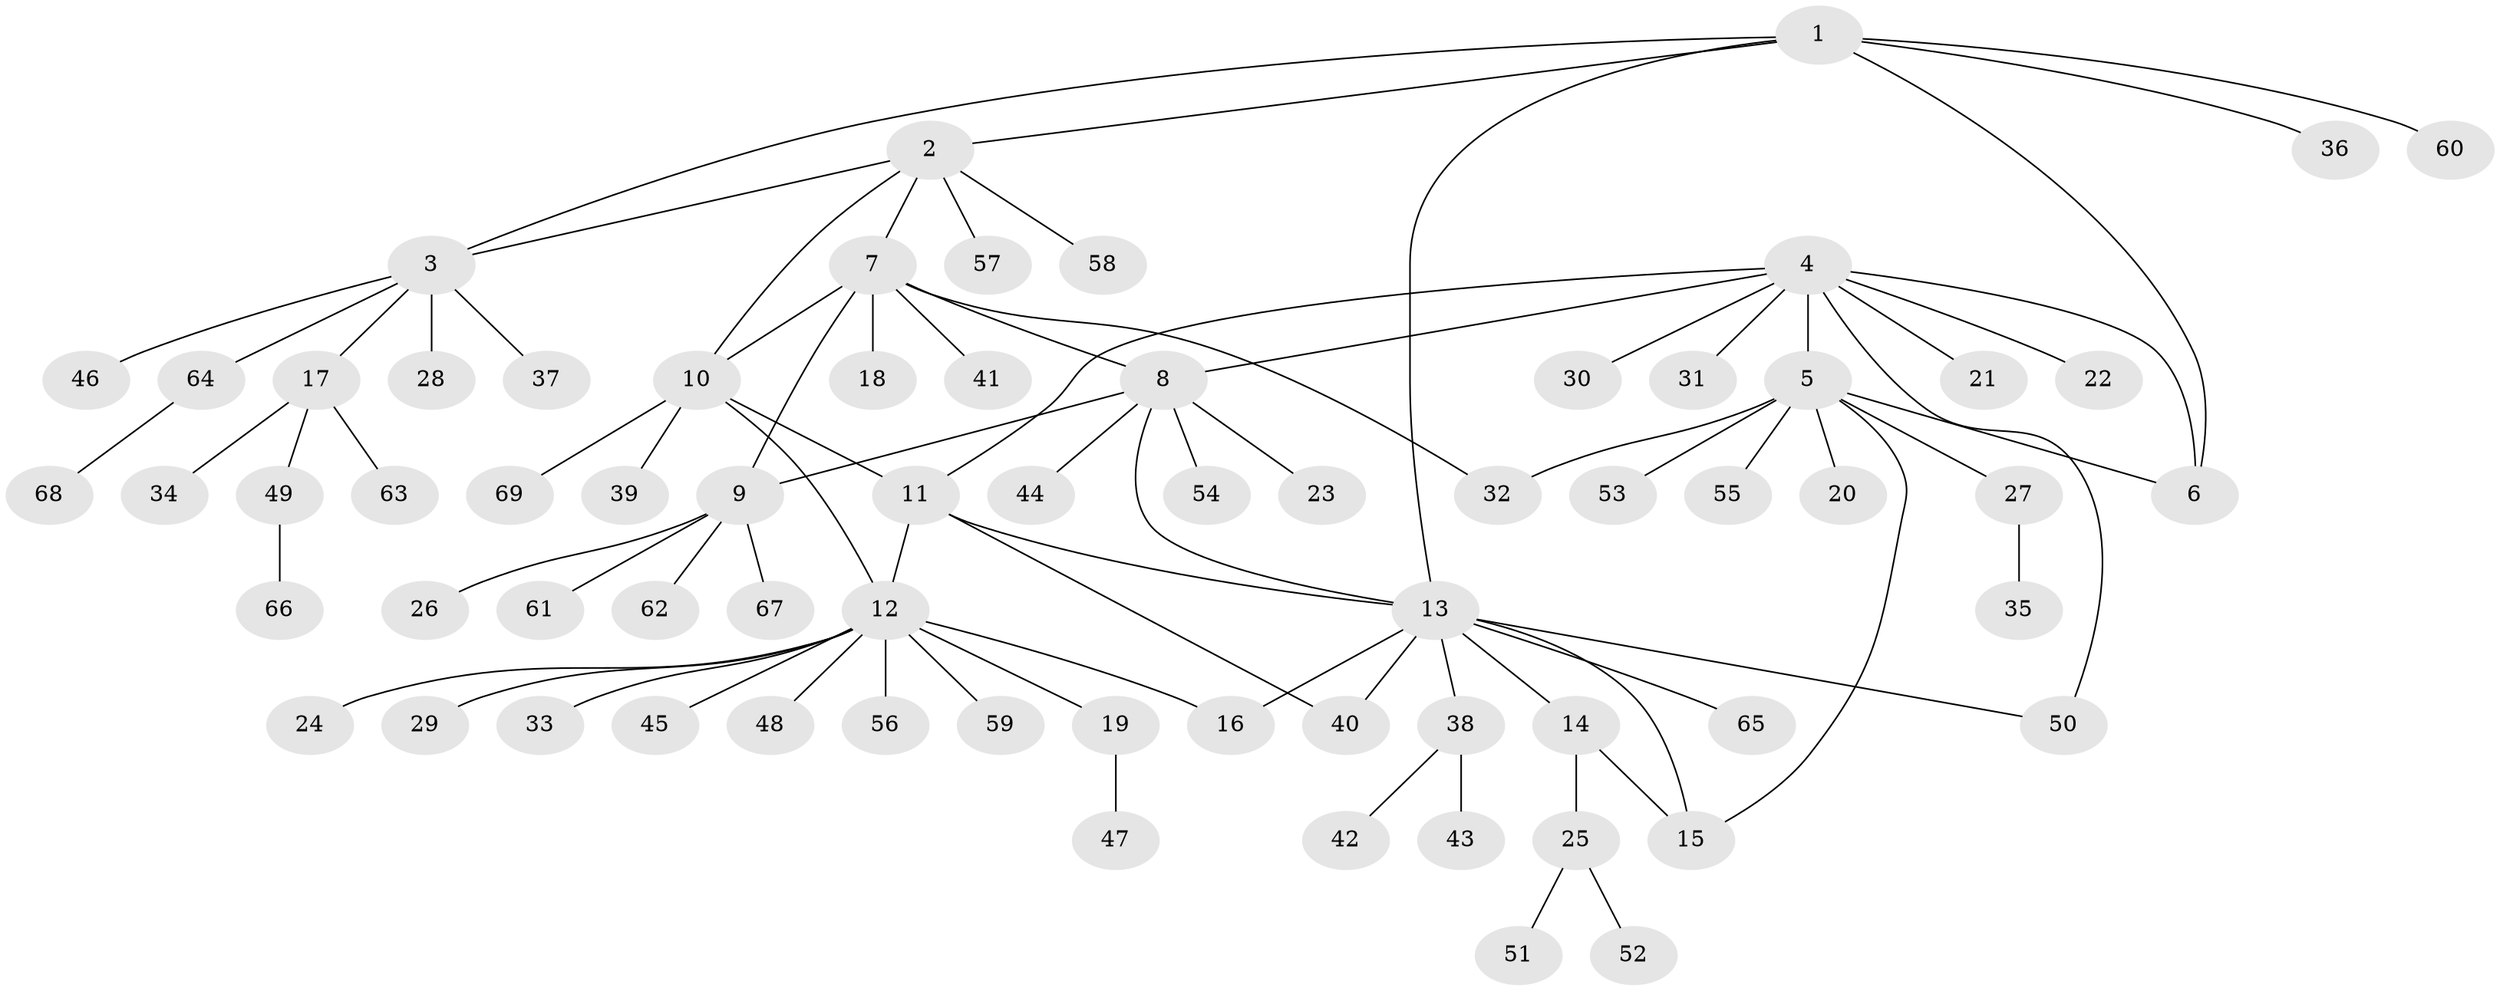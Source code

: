 // Generated by graph-tools (version 1.1) at 2025/37/03/09/25 02:37:45]
// undirected, 69 vertices, 83 edges
graph export_dot {
graph [start="1"]
  node [color=gray90,style=filled];
  1;
  2;
  3;
  4;
  5;
  6;
  7;
  8;
  9;
  10;
  11;
  12;
  13;
  14;
  15;
  16;
  17;
  18;
  19;
  20;
  21;
  22;
  23;
  24;
  25;
  26;
  27;
  28;
  29;
  30;
  31;
  32;
  33;
  34;
  35;
  36;
  37;
  38;
  39;
  40;
  41;
  42;
  43;
  44;
  45;
  46;
  47;
  48;
  49;
  50;
  51;
  52;
  53;
  54;
  55;
  56;
  57;
  58;
  59;
  60;
  61;
  62;
  63;
  64;
  65;
  66;
  67;
  68;
  69;
  1 -- 2;
  1 -- 3;
  1 -- 6;
  1 -- 13;
  1 -- 36;
  1 -- 60;
  2 -- 3;
  2 -- 7;
  2 -- 10;
  2 -- 57;
  2 -- 58;
  3 -- 17;
  3 -- 28;
  3 -- 37;
  3 -- 46;
  3 -- 64;
  4 -- 5;
  4 -- 6;
  4 -- 8;
  4 -- 11;
  4 -- 21;
  4 -- 22;
  4 -- 30;
  4 -- 31;
  4 -- 50;
  5 -- 6;
  5 -- 15;
  5 -- 20;
  5 -- 27;
  5 -- 32;
  5 -- 53;
  5 -- 55;
  7 -- 8;
  7 -- 9;
  7 -- 10;
  7 -- 18;
  7 -- 32;
  7 -- 41;
  8 -- 9;
  8 -- 13;
  8 -- 23;
  8 -- 44;
  8 -- 54;
  9 -- 26;
  9 -- 61;
  9 -- 62;
  9 -- 67;
  10 -- 11;
  10 -- 12;
  10 -- 39;
  10 -- 69;
  11 -- 12;
  11 -- 13;
  11 -- 40;
  12 -- 16;
  12 -- 19;
  12 -- 24;
  12 -- 29;
  12 -- 33;
  12 -- 45;
  12 -- 48;
  12 -- 56;
  12 -- 59;
  13 -- 14;
  13 -- 15;
  13 -- 16;
  13 -- 38;
  13 -- 40;
  13 -- 50;
  13 -- 65;
  14 -- 15;
  14 -- 25;
  17 -- 34;
  17 -- 49;
  17 -- 63;
  19 -- 47;
  25 -- 51;
  25 -- 52;
  27 -- 35;
  38 -- 42;
  38 -- 43;
  49 -- 66;
  64 -- 68;
}
